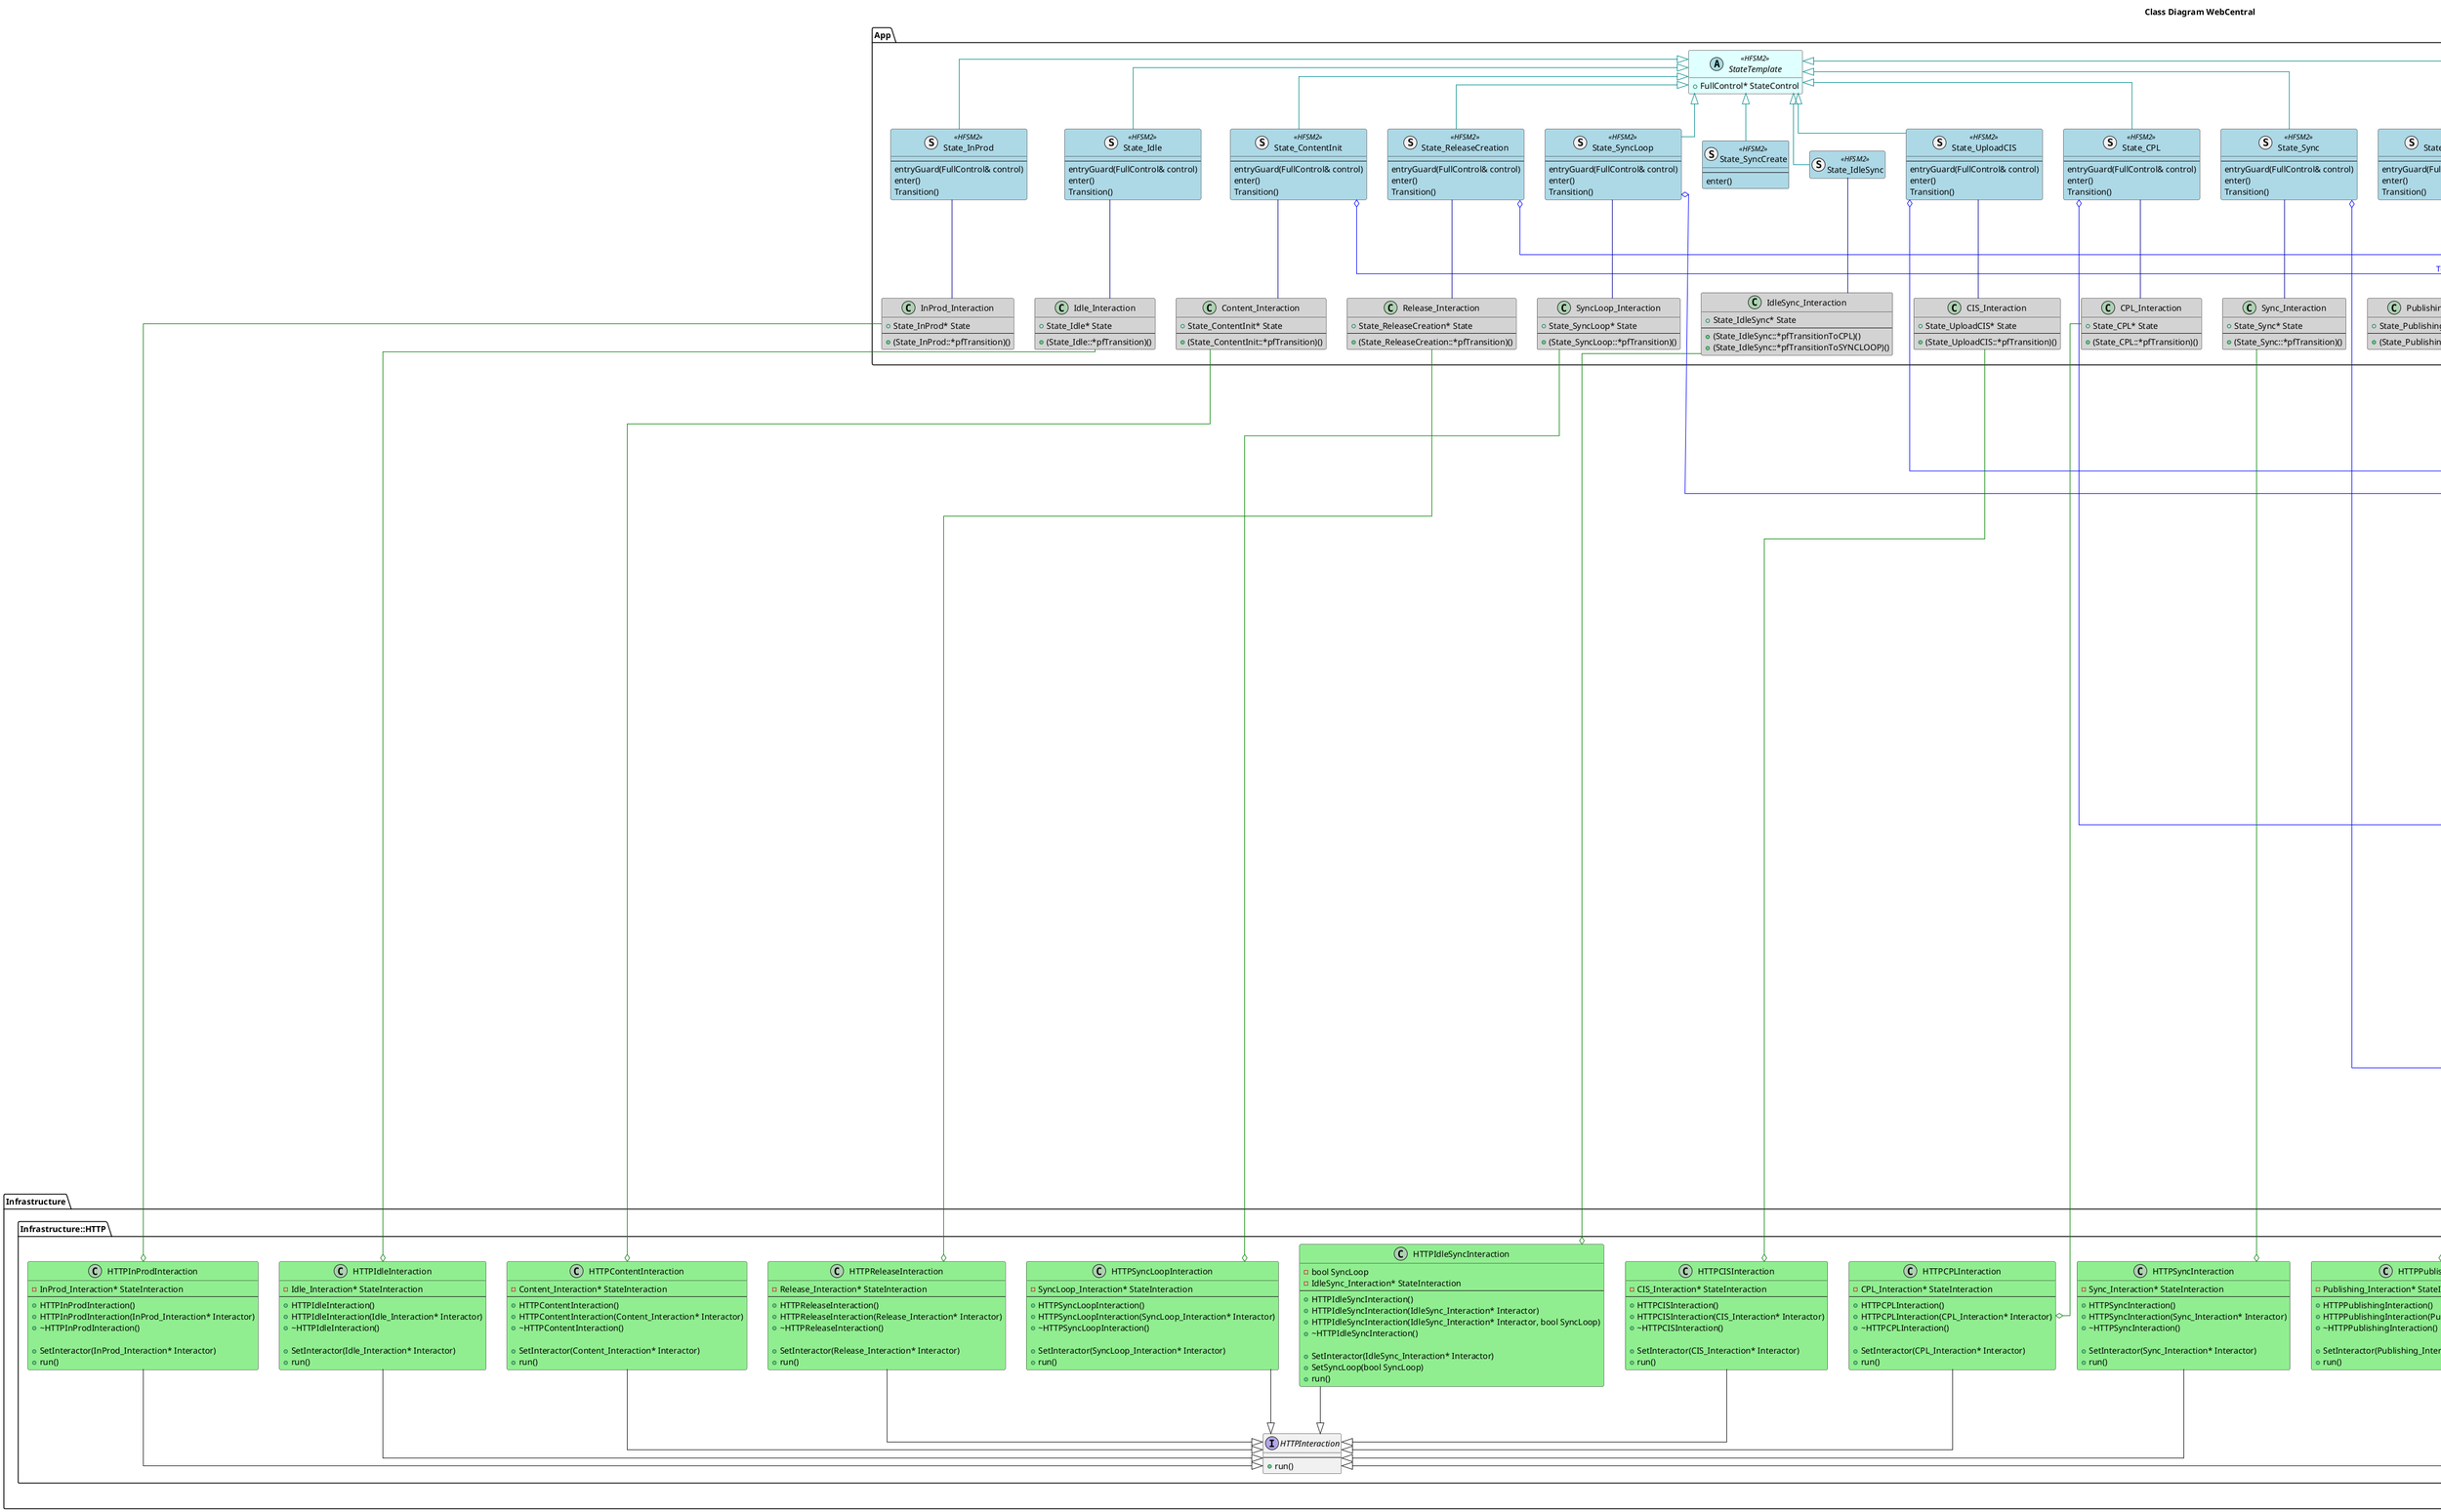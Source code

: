 @startuml Class Diagram WebCentral
title "Class Diagram WebCentral"
skinparam linetype polyline
skinparam linetype ortho
hide empty members

'pf = ' pointeur de fonction sur la focntion qui déclenchera la transision 

package Domain {
    class Content {
        - int id
        - string title
        - Releases* release
        - ContentRepo* contentRepo
        --
        + CreateRelease(int id_movie, TypeMovie typeMovie, 
        LocalisationMovie localisationMovie)

        + setDatas(string title)
        + setRelease(Releases* release)

        + int* getId()
        + string getTitle()
        + Releases* getRelease()
    }
    class ContentRepo {
        --
        + create(Content* content)
        + read(Content* content)
        + update(Content* content)
        + remove(Content* content)
    }
    class ContentRepo #LightYellow
    Content o-- ContentRepo #DarkGoldenRod 

    class Releases {
        - int ids[3]
        - string cisPath
        - CIS* cis
        - CPL* cpl
        - SyncLoop* syncLoop
        - ReleaseRepo* releaseRepo
        --
        + UploadCIS(string cisPath)
        + UploadCPL(int id_serv_pair_config,
        string uuid, string name, string cplPath)
        + UploadSyncLoop(int id_serv_pair_config, 
        string syncLoopPath)

        + setId(int id_movie, TypeMovie typeMovie, 
        LocalisationMovie localisationMovie)
        + setReleaseInfos(string cisPath)
        + setCis(CIS* cis)
        + setCPL(CPL* cpl)
        + setSyncLoop(SyncLoop* syncLoop)

        + int* getId()
        + string getCISPath()
        + CIS* getCIS()
        + CPL* getCPL()
        + SyncLoop* getSyncLoop()
    }
    Content o-- Releases #DarkGrey
    class ReleaseRepo {
        --
        + create(Releases* release)
        + read(Releases* release)
        + update(Releases* release)
        + remove(Releases* release)
    }
    class ReleaseRepo #LightYellow
    Releases o-- ReleaseRepo #DarkGoldenRod

    class CIS {
        - int ids[4]
        - string pathCIS
        - CISRepo* cisRepo
        --
        + setId(int id_movie, int id_type, 
        int id_localisation)
        + setCISInfos(string pathCIS)

        + int* getId()
        + string getCISPath()
    }
    Releases o-- CIS #DarkGrey
    class CISRepo {
        --
        + create(CIS* cis)
        + read(CIS* cis)
        + update(CIS* cis)
        + remove(CIS* cis)
    }
    class CISRepo #LightYellow
    CIS o-- CISRepo #DarkGoldenRod 

    class CPL {
        - int ids[4]
        - string uuid
        - string name
        - string pathCPL
        - CPLRepo* cplRepo
        - Sync* sync
        --
        + CreateSync(string pathSync)

        + setId(int id_serv_pair_config, int id_movie, 
        int id_type, int id_localisation)
        + setDatas(string uuid, string name)
        + setCplInfos(string pathCpl)

        + int* getId()
        + string getUuid()
        + string getName()
        + string getCplPath()
        + Sync* getSync()
    }
    Releases o-- CPL #DarkGrey
    class CPLRepo {
        --
        + create(CPL* cpl)
        + read(CPL* cpl)
        + update(CPL* cpl)
        + remove(CPL* cpl)
    }
    class CPLRepo #LightYellow
    CPL o-- CPLRepo #DarkGoldenRod 

    class Sync {
        - int ids[4]
        - string pathSync
        - SyncRepo* syncRepo
        --
        + setID(int id_serv_pair_config, int id_movie, 
        int id_type, int id_localisation)
        + setSyncInfos(string pathSync)

        + int* getID()
        + string getSyncPath()
    }
    CPL o-- Sync #DarkGrey
    class SyncRepo {
        --
        + create(Sync* sync)
        + read(Sync* sync)
        + update(Sync* sync)
        + remove(Sync* sync)
    }
    class SyncRepo #LightYellow
    Sync o-- SyncRepo #DarkGoldenRod 

    class SyncLoop {
        - int ids[4]
        - string pathSyncLoop
        - SyncLoopRepo* syncLoopRepo
        --
        + setID(int id_serv_pair_config, int id_movie,
        int id_type, int id_localisation)
        + setSyncLoopInfos(string pathSyncLoop)

        + int* getID()
        + string getSyncLoopPath()
    }
    Releases o-- SyncLoop #DarkGrey
    class SyncLoopRepo {
        --
        + create(SyncLoop* syncloop)
        + read(SyncLoop* syncloop)
        + update(SyncLoop* syncloop)
        + remove(SyncLoop* syncloop)
    }
    class SyncLoopRepo #LightYellow
    SyncLoop o-- SyncLoopRepo #DarkGoldenRod 

    enum TypeMovie
    Releases o-up- TypeMovie #DarkGrey
    enum LocalisationMovie
    Releases o-up- LocalisationMovie #DarkGrey
}

package App {
    abstract StateTemplate <<HFSM2>> {
        + FullControl* StateControl
    }

    abstract StateTemplate <<HFSM2>> #LightCyan
    struct State_Idle{
        --
        entryGuard(FullControl& control)
        enter()
        Transition()
    }
    struct State_Idle <<HFSM2>> #LightBlue
    StateTemplate <|-- State_Idle #DarkCyan
    class Idle_Interaction {
        + State_Idle* State
        --
        + (State_Idle::*pfTransition)()
    }
    class Idle_Interaction #lightgrey
    State_Idle -- Idle_Interaction #DarkBlue

    struct State_ContentInit {
        --
        entryGuard(FullControl& control)
        enter()
        Transition()
    }
    struct State_ContentInit <<HFSM2>> #LightBlue
    StateTemplate <|-- State_ContentInit #DarkCyan
    State_ContentInit o-- Content #Blue;text:Blue; : To Create Release 
    class Content_Interaction {
        + State_ContentInit* State
        --
        + (State_ContentInit::*pfTransition)()
    }
    class Content_Interaction #lightgrey
    State_ContentInit -- Content_Interaction #DarkBlue

    struct State_ReleaseCreation {
        --
        entryGuard(FullControl& control)
        enter()
        Transition()
    }
    struct State_ReleaseCreation <<HFSM2>> #LightBlue
    StateTemplate <|-- State_ReleaseCreation #DarkCyan
    State_ReleaseCreation o-- Content #Blue;text:Blue; : Create Release
    class Release_Interaction {
        + State_ReleaseCreation* State
        --
        + (State_ReleaseCreation::*pfTransition)()
    }
    class Release_Interaction #lightgrey
    State_ReleaseCreation -- Release_Interaction #DarkBlue

    struct State_Publishing {
        --
        entryGuard(FullControl& control)
        enter()
        Transition()
    }
    struct State_Publishing <<HFSM2>> #LightBlue
    StateTemplate <|-- State_Publishing #DarkCyan
    class Publishing_Interaction {
        + State_Publishing* State
        --
        + (State_Publishing::*pfTransition)()
    }
    class Publishing_Interaction #lightgrey
    State_Publishing -- Publishing_Interaction #DarkBlue
    State_Publishing o-- CIS #Blue;text:Blue; :Publish
    State_Publishing o-- Sync #Blue;text:Blue; :Publish
    State_Publishing o-- SyncLoop #Blue;text:Blue; :Publish

    struct State_UploadCIS {
        --
        entryGuard(FullControl& control)
        enter()
        Transition()
    }
    struct State_UploadCIS <<HFSM2>> #LightBlue
    StateTemplate <|-- State_UploadCIS #DarkCyan  
    State_UploadCIS o-- Releases #Blue;text:Blue; : Upload CIS
    class CIS_Interaction {
        + State_UploadCIS* State
        --
        + (State_UploadCIS::*pfTransition)() 
    }
    class CIS_Interaction #lightgrey
    State_UploadCIS -- CIS_Interaction #DarkBlue

    struct State_SyncCreate {
        --
        enter()
    }
    struct State_SyncCreate <<HFSM2>> #LightBlue
    StateTemplate <|-- State_SyncCreate #DarkCyan

    struct State_IdleSync <<HFSM2>> #LightBlue
    StateTemplate <|-- State_IdleSync #DarkCyan
    class IdleSync_Interaction {
        + State_IdleSync* State
        --
        + (State_IdleSync::*pfTransitionToCPL)()
        + (State_IdleSync::*pfTransitionToSYNCLOOP)()
    }
    class IdleSync_Interaction #lightgrey
    State_IdleSync -- IdleSync_Interaction #DarkBlue

    struct State_CPL {
        --
        entryGuard(FullControl& control)
        enter()
        Transition()
    }
    struct State_CPL <<HFSM2>> #LightBlue
    StateTemplate <|-- State_CPL #DarkCyan
    State_CPL o-- CPL #Blue;text:Blue; : Create CPL
    class CPL_Interaction {
        + State_CPL* State
        --
        + (State_CPL::*pfTransition)()
    }
    class CPL_Interaction #lightgrey
    State_CPL -- CPL_Interaction #DarkBlue

    struct State_Sync {
        --
        entryGuard(FullControl& control)
        enter()
        Transition()
    }
    struct State_Sync <<HFSM2>> #LightBlue
    StateTemplate <|-- State_Sync #DarkCyan
    State_Sync o-- Sync #Blue;text:Blue; : Create Sync
    class Sync_Interaction {
        + State_Sync* State
        --
        + (State_Sync::*pfTransition)()
    }
    class Sync_Interaction #lightgrey
    State_Sync -- Sync_Interaction #DarkBlue

    struct State_SyncLoop {
        --
        entryGuard(FullControl& control)
        enter()
        Transition()
    }
    struct State_SyncLoop <<HFSM2>> #LightBlue
    StateTemplate <|-- State_SyncLoop #DarkCyan
    State_SyncLoop o-- Releases #Blue;text:Blue; : Create SyncLoop
    class SyncLoop_Interaction {
        + State_SyncLoop* State
        --
        + (State_SyncLoop::*pfTransition)()
    }
    class SyncLoop_Interaction #lightgrey
    State_SyncLoop -- SyncLoop_Interaction #DarkBlue

    ' struct State_Cancel {
    '     --
    '     entryGuard(FullControl& control)
    '     enter()
    '     Transition()
    ' }
    ' struct State_Cancel <<HFSM2>> #LightBlue
    ' StateTemplate <|-- State_Cancel #DarkCyan
    ' class Cancel_Interaction #lightgrey
    ' State_Cancel -- Cancel_Interaction #DarkBlue

    struct State_InProd {
        --
        entryGuard(FullControl& control)
        enter()
        Transition()
    }
    struct State_InProd <<HFSM2>> #LightBlue
    StateTemplate <|-- State_InProd #DarkCyan
    class InProd_Interaction {
        + State_InProd* State
        --
        + (State_InProd::*pfTransition)()
    }
    class InProd_Interaction #lightgrey
    State_InProd -- InProd_Interaction #DarkBlue
}

package Infrastructure {
    package Infrastructure::MySQL{

        class MySQLContentRepo {
            string database
            string table
            --
            + Query* MySQLcreate(Content* content)
            + Query* MySQLread(Content* content)
            + Query* MySQLupdate(Content* content) 
            + Query* MySQLremove(Content* content)
        }
        class MySQLContentRepo #LightPink
        ContentRepo <|-- MySQLContentRepo #Red
        
        class MySQLReleaseRepo {
            - string database
            - string table
            --
            + Query* MySQLcreate(Releases* release)
            + Query* MySQLread(Releases* release)
            + Query* MySQLupdate(Releases* release)
            + Query* MySQLremove(Releases* release)
        }
        class MySQLReleaseRepo #LightPink
        ReleaseRepo <|-- MySQLReleaseRepo #Red
        
        class MySQLCISRepo {
            - string database
            - string table
            --
            + Query* MySQLcreate(CIS* cis)
            + Query* MySQLread(CIS* cis)
            + Query* MySQLupdate(CIS* cis)
            + Query* MySQLremove(CIS* cis)
        }
        class MySQLCISRepo #LightPink
        CISRepo <|-- MySQLCISRepo #Red
        
        class MySQLCPLRepo {
            - string database
            - string table
            --
            + Query* MySQLcreate(CPL* cpl)
            + Query* MySQLread(CPL* cpl)
            + Query* MySQLupdate(CPL* cpl)
            + Query* MySQLremove(CPL* cpl)
        }
        class MySQLCPLRepo #LightPink
        CPLRepo <|-- MySQLCPLRepo #Red
        
        class MySQLSyncRepo {
            - string database
            - string table
            --
            + Query* MySQLcreate(CPL* cpl)
            + Query* MySQLread(CPL* cpl)
            + Query* MySQLupdate(CPL* cpl)
            + Query* MySQLremove(CPL* cpl)
        }
        class MySQLSyncRepo #LightPink
        SyncRepo <|-- MySQLSyncRepo #Red
        
        class MySQLSyncLoopRepo {
            - string database
            - string table
            --
            + Query* MySQLcreate(SyncLoop* syncloop)
            + Query* MySQLread(SyncLoop* syncloop)
            + Query* MySQLupdate(SyncLoop* syncloop)
            + Query* MySQLremove(SyncLoop* syncloop)
        }
        class MySQLSyncLoopRepo #LightPink
        SyncLoopRepo <|-- MySQLSyncLoopRepo #Red

        class MySQLDBConnection {
            - DatabaseConnector* database
            --
            + bool initConnection()
            + ResultQuery* executeQuery(Query* query)
        }
        class MySQLDBConnection #LightPink
        MySQLContentRepo o-- MySQLDBConnection #Red
        MySQLReleaseRepo o-- MySQLDBConnection #Red
        MySQLCISRepo o-- MySQLDBConnection #Red
        MySQLCPLRepo o-- MySQLDBConnection #Red
        MySQLSyncRepo o-- MySQLDBConnection #Red
        MySQLSyncLoopRepo o-- MySQLDBConnection #Red
    }
    package Infrastructure::HTTP {
        interface HTTPInteraction {
            --
            + run()
        }
        class HTTPIdleInteraction {
            - Idle_Interaction* StateInteraction
            --
            + HTTPIdleInteraction()
            + HTTPIdleInteraction(Idle_Interaction* Interactor)
            + ~HTTPIdleInteraction()

            + SetInteractor(Idle_Interaction* Interactor)
            + run()
        }
        class HTTPIdleInteraction #LightGreen
        Idle_Interaction --o HTTPIdleInteraction #Green
        HTTPIdleInteraction --|> HTTPInteraction
        class HTTPContentInteraction {
            - Content_Interaction* StateInteraction
            --
            + HTTPContentInteraction()
            + HTTPContentInteraction(Content_Interaction* Interactor)
            + ~HTTPContentInteraction()

            + SetInteractor(Content_Interaction* Interactor)
            + run()
        }
        class HTTPContentInteraction #LightGreen
        Content_Interaction --o HTTPContentInteraction #Green
        HTTPContentInteraction --|> HTTPInteraction
        class HTTPReleaseInteraction {
            - Release_Interaction* StateInteraction
            --
            + HTTPReleaseInteraction()
            + HTTPReleaseInteraction(Release_Interaction* Interactor)
            + ~HTTPReleaseInteraction()

            + SetInteractor(Release_Interaction* Interactor)
            + run()
        }
        class HTTPReleaseInteraction #LightGreen
        Release_Interaction --o HTTPReleaseInteraction #Green
        HTTPReleaseInteraction --|> HTTPInteraction
        class HTTPCISInteraction {
            - CIS_Interaction* StateInteraction
            --
            + HTTPCISInteraction()
            + HTTPCISInteraction(CIS_Interaction* Interactor)
            + ~HTTPCISInteraction()
            
            + SetInteractor(CIS_Interaction* Interactor)
            + run()
        }
        class HTTPCISInteraction #LightGreen
        CIS_Interaction --o HTTPCISInteraction #Green
        HTTPCISInteraction --|> HTTPInteraction
        class HTTPIdleSyncInteraction {
            - bool SyncLoop 
            - IdleSync_Interaction* StateInteraction
            --
            + HTTPIdleSyncInteraction()
            + HTTPIdleSyncInteraction(IdleSync_Interaction* Interactor)
            + HTTPIdleSyncInteraction(IdleSync_Interaction* Interactor, bool SyncLoop)
            + ~HTTPIdleSyncInteraction()
            
            + SetInteractor(IdleSync_Interaction* Interactor)
            + SetSyncLoop(bool SyncLoop)
            + run()
        }
        class HTTPIdleSyncInteraction #LightGreen
        IdleSync_Interaction --o HTTPIdleSyncInteraction #Green
        HTTPIdleSyncInteraction --|> HTTPInteraction
        class HTTPCPLInteraction {
            - CPL_Interaction* StateInteraction
            --
            + HTTPCPLInteraction()
            + HTTPCPLInteraction(CPL_Interaction* Interactor)
            + ~HTTPCPLInteraction()

            + SetInteractor(CPL_Interaction* Interactor)
            + run()
        }
        class HTTPCPLInteraction #LightGreen
        CPL_Interaction --o HTTPCPLInteraction #Green
        HTTPCPLInteraction --|> HTTPInteraction
        class HTTPSyncInteraction {
            - Sync_Interaction* StateInteraction
            --
            + HTTPSyncInteraction()
            + HTTPSyncInteraction(Sync_Interaction* Interactor)
            + ~HTTPSyncInteraction()

            + SetInteractor(Sync_Interaction* Interactor)
            + run()
        }
        class HTTPSyncInteraction #LightGreen
        Sync_Interaction --o HTTPSyncInteraction #Green 
        HTTPSyncInteraction --|> HTTPInteraction
        class HTTPSyncLoopInteraction {
            - SyncLoop_Interaction* StateInteraction
            --
            + HTTPSyncLoopInteraction()
            + HTTPSyncLoopInteraction(SyncLoop_Interaction* Interactor)
            + ~HTTPSyncLoopInteraction()
            
            + SetInteractor(SyncLoop_Interaction* Interactor)
            + run()
        }
        class HTTPSyncLoopInteraction #LightGreen
        SyncLoop_Interaction --o HTTPSyncLoopInteraction #Green
        HTTPSyncLoopInteraction --|> HTTPInteraction
        class HTTPPublishingInteraction {
            - Publishing_Interaction* StateInteraction
            --
            + HTTPPublishingInteraction()
            + HTTPPublishingInteraction(Publishing_Interaction* Interactor)
            + ~HTTPPublishingInteraction()

            + SetInteractor(Publishing_Interaction* Interactor)
            + run()
        }
        class HTTPPublishingInteraction #LightGreen
        Publishing_Interaction --o HTTPPublishingInteraction #Green
        HTTPPublishingInteraction --|> HTTPInteraction
        class HTTPInProdInteraction {
            - InProd_Interaction* StateInteraction
            --
            + HTTPInProdInteraction()
            + HTTPInProdInteraction(InProd_Interaction* Interactor)
            + ~HTTPInProdInteraction()

            + SetInteractor(InProd_Interaction* Interactor)
            + run()
        }
        class HTTPInProdInteraction #LightGreen
        InProd_Interaction --o HTTPInProdInteraction #Green
        HTTPInProdInteraction --|> HTTPInteraction
        ' class HTTPCancelInteraction {
        '     - Cancel_Interaction* StateInteraction
        '     --
        '     + run()
        ' }
        ' class HTTPCancelInteraction #LightGreen
        ' Cancel_Interaction --o HTTPCancelInteraction #Green
        ' HTTPCancelInteraction --|> HTTPInteraction
    }
}
@enduml